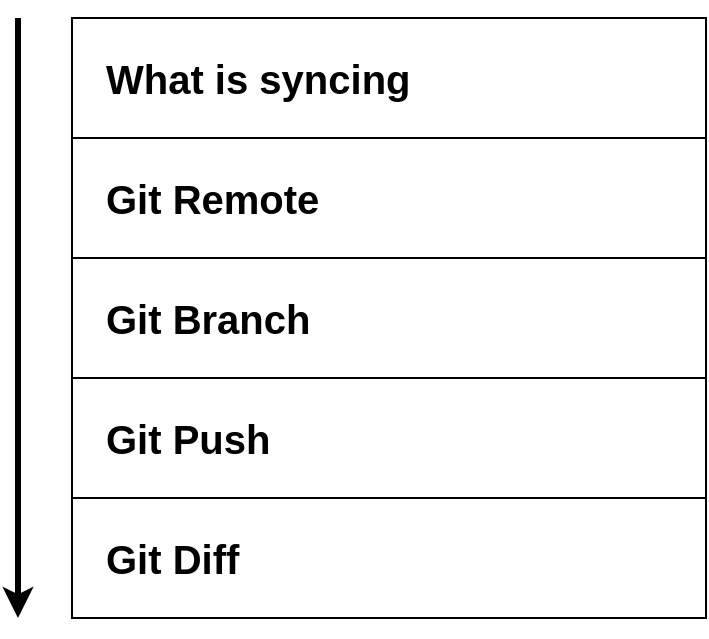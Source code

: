 <mxfile version="13.3.9" type="device" pages="6"><diagram id="Yhhhu6XagsirF8sXEHT4" name="Intro"><mxGraphModel dx="1869" dy="815" grid="1" gridSize="10" guides="1" tooltips="1" connect="1" arrows="1" fold="1" page="1" pageScale="1" pageWidth="850" pageHeight="1100" math="0" shadow="0"><root><mxCell id="0"/><mxCell id="1" parent="0"/><mxCell id="L21amSRh3m2aoN_J3RTn-1" value="" style="group;align=left;spacingLeft=15;fontStyle=1" parent="1" vertex="1" connectable="0"><mxGeometry x="267" y="220" width="317" height="300" as="geometry"/></mxCell><mxCell id="L21amSRh3m2aoN_J3RTn-2" value="What is syncing" style="rounded=0;whiteSpace=wrap;html=1;fontSize=20;align=left;spacingLeft=15;fontStyle=1" parent="L21amSRh3m2aoN_J3RTn-1" vertex="1"><mxGeometry width="317" height="60" as="geometry"/></mxCell><mxCell id="L21amSRh3m2aoN_J3RTn-3" value="Git Remote" style="rounded=0;whiteSpace=wrap;html=1;fontSize=20;align=left;spacingLeft=15;fontStyle=1" parent="L21amSRh3m2aoN_J3RTn-1" vertex="1"><mxGeometry y="60" width="317" height="60" as="geometry"/></mxCell><mxCell id="L21amSRh3m2aoN_J3RTn-4" value="Git Branch" style="rounded=0;whiteSpace=wrap;html=1;fontSize=20;align=left;spacingLeft=15;fontStyle=1" parent="L21amSRh3m2aoN_J3RTn-1" vertex="1"><mxGeometry y="120" width="317" height="60" as="geometry"/></mxCell><mxCell id="L21amSRh3m2aoN_J3RTn-5" value="Git Push" style="rounded=0;whiteSpace=wrap;html=1;fontSize=20;align=left;spacingLeft=15;fontStyle=1" parent="L21amSRh3m2aoN_J3RTn-1" vertex="1"><mxGeometry y="180" width="317" height="60" as="geometry"/></mxCell><mxCell id="L21amSRh3m2aoN_J3RTn-6" value="Git Diff" style="rounded=0;whiteSpace=wrap;html=1;fontSize=20;align=left;spacingLeft=15;fontStyle=1" parent="L21amSRh3m2aoN_J3RTn-1" vertex="1"><mxGeometry y="240" width="317" height="60" as="geometry"/></mxCell><mxCell id="L21amSRh3m2aoN_J3RTn-7" value="" style="endArrow=classic;html=1;fontSize=20;strokeWidth=3;align=left;spacingLeft=15;fontStyle=1" parent="1" edge="1"><mxGeometry width="50" height="50" relative="1" as="geometry"><mxPoint x="240" y="220" as="sourcePoint"/><mxPoint x="240" y="520" as="targetPoint"/></mxGeometry></mxCell></root></mxGraphModel></diagram><diagram id="uZmPf8IJK2kDdNMjbTKt" name="03.01-Syncing"><mxGraphModel dx="1869" dy="815" grid="1" gridSize="10" guides="1" tooltips="1" connect="1" arrows="1" fold="1" page="1" pageScale="1" pageWidth="850" pageHeight="1100" math="0" shadow="0"><root><mxCell id="UgUYuYN8qldZmb8aShur-0"/><mxCell id="UgUYuYN8qldZmb8aShur-1" parent="UgUYuYN8qldZmb8aShur-0"/><mxCell id="UgUYuYN8qldZmb8aShur-2" value="Architecture" style="text;html=1;strokeColor=none;fillColor=none;align=center;verticalAlign=middle;whiteSpace=wrap;rounded=0;fontFamily=Helvetica;fontSize=24;fontColor=#000000;" parent="UgUYuYN8qldZmb8aShur-1" vertex="1"><mxGeometry x="360" y="110" width="170" height="30" as="geometry"/></mxCell><mxCell id="UgUYuYN8qldZmb8aShur-3" value="" style="verticalLabelPosition=bottom;html=1;verticalAlign=top;align=center;strokeColor=none;fillColor=#FF3333;shape=mxgraph.azure.git_repository;fontFamily=Helvetica;fontSize=24;fontColor=#000000;" parent="UgUYuYN8qldZmb8aShur-1" vertex="1"><mxGeometry x="320" y="100" width="50" height="50" as="geometry"/></mxCell><mxCell id="UgUYuYN8qldZmb8aShur-4" value="" style="shape=umlActor;verticalLabelPosition=bottom;labelBackgroundColor=#ffffff;verticalAlign=top;html=1;outlineConnect=0;strokeColor=#000000;fillColor=none;fontFamily=Helvetica;fontSize=24;fontColor=#000000;align=center;" parent="UgUYuYN8qldZmb8aShur-1" vertex="1"><mxGeometry x="240" y="390" width="30" height="60" as="geometry"/></mxCell><mxCell id="UgUYuYN8qldZmb8aShur-5" value="" style="shape=umlActor;verticalLabelPosition=bottom;labelBackgroundColor=#ffffff;verticalAlign=top;html=1;outlineConnect=0;strokeColor=#000000;fillColor=none;fontFamily=Helvetica;fontSize=24;fontColor=#000000;align=center;" parent="UgUYuYN8qldZmb8aShur-1" vertex="1"><mxGeometry x="240" y="540" width="30" height="60" as="geometry"/></mxCell><mxCell id="UgUYuYN8qldZmb8aShur-6" value="" style="shape=umlActor;verticalLabelPosition=bottom;labelBackgroundColor=#ffffff;verticalAlign=top;html=1;outlineConnect=0;strokeColor=#000000;fillColor=none;fontFamily=Helvetica;fontSize=24;fontColor=#000000;align=center;" parent="UgUYuYN8qldZmb8aShur-1" vertex="1"><mxGeometry x="438" y="610" width="30" height="60" as="geometry"/></mxCell><mxCell id="UgUYuYN8qldZmb8aShur-7" style="edgeStyle=orthogonalEdgeStyle;rounded=0;orthogonalLoop=1;jettySize=auto;html=1;exitX=0;exitY=0.333;exitDx=0;exitDy=0;exitPerimeter=0;entryX=0.267;entryY=-0.075;entryDx=0;entryDy=0;entryPerimeter=0;fontSize=28;" parent="UgUYuYN8qldZmb8aShur-1" source="UgUYuYN8qldZmb8aShur-8" target="UgUYuYN8qldZmb8aShur-17" edge="1"><mxGeometry relative="1" as="geometry"/></mxCell><mxCell id="UgUYuYN8qldZmb8aShur-8" value="" style="shape=umlActor;verticalLabelPosition=bottom;labelBackgroundColor=#ffffff;verticalAlign=top;html=1;outlineConnect=0;strokeColor=#000000;fillColor=none;fontFamily=Helvetica;fontSize=24;fontColor=#000000;align=center;" parent="UgUYuYN8qldZmb8aShur-1" vertex="1"><mxGeometry x="432" y="300" width="30" height="60" as="geometry"/></mxCell><mxCell id="UgUYuYN8qldZmb8aShur-9" value="" style="shape=umlActor;verticalLabelPosition=bottom;labelBackgroundColor=#ffffff;verticalAlign=top;html=1;outlineConnect=0;strokeColor=#000000;fillColor=none;fontFamily=Helvetica;fontSize=24;fontColor=#000000;align=center;" parent="UgUYuYN8qldZmb8aShur-1" vertex="1"><mxGeometry x="566" y="390" width="30" height="60" as="geometry"/></mxCell><mxCell id="UgUYuYN8qldZmb8aShur-10" value="" style="shape=umlActor;verticalLabelPosition=bottom;labelBackgroundColor=#ffffff;verticalAlign=top;html=1;outlineConnect=0;strokeColor=#000000;fillColor=none;fontFamily=Helvetica;fontSize=24;fontColor=#000000;align=center;" parent="UgUYuYN8qldZmb8aShur-1" vertex="1"><mxGeometry x="566" y="540" width="30" height="60" as="geometry"/></mxCell><mxCell id="UgUYuYN8qldZmb8aShur-11" value="" style="html=1;verticalLabelPosition=bottom;align=center;labelBackgroundColor=#ffffff;verticalAlign=top;strokeWidth=2;strokeColor=#999999;shadow=0;dashed=0;shape=mxgraph.ios7.icons.data;fillColor=none;fontFamily=Helvetica;fontSize=24;fontColor=#000000;" parent="UgUYuYN8qldZmb8aShur-1" vertex="1"><mxGeometry x="388" y="460" width="54" height="69.1" as="geometry"/></mxCell><mxCell id="UgUYuYN8qldZmb8aShur-12" value="" style="group" parent="UgUYuYN8qldZmb8aShur-1" vertex="1" connectable="0"><mxGeometry x="280" y="430" width="30" height="40" as="geometry"/></mxCell><mxCell id="UgUYuYN8qldZmb8aShur-13" value="" style="html=1;verticalLabelPosition=bottom;align=center;labelBackgroundColor=#ffffff;verticalAlign=top;strokeWidth=2;strokeColor=#999999;shadow=0;dashed=0;shape=mxgraph.ios7.icons.data;fillColor=none;fontFamily=Helvetica;fontSize=24;fontColor=#000000;" parent="UgUYuYN8qldZmb8aShur-12" vertex="1"><mxGeometry width="30" height="40.0" as="geometry"/></mxCell><mxCell id="UgUYuYN8qldZmb8aShur-14" value="" style="group" parent="UgUYuYN8qldZmb8aShur-1" vertex="1" connectable="0"><mxGeometry x="280" y="580" width="30" height="40" as="geometry"/></mxCell><mxCell id="UgUYuYN8qldZmb8aShur-15" value="" style="html=1;verticalLabelPosition=bottom;align=center;labelBackgroundColor=#ffffff;verticalAlign=top;strokeWidth=2;strokeColor=#999999;shadow=0;dashed=0;shape=mxgraph.ios7.icons.data;fillColor=none;fontFamily=Helvetica;fontSize=24;fontColor=#000000;" parent="UgUYuYN8qldZmb8aShur-14" vertex="1"><mxGeometry width="30" height="40.0" as="geometry"/></mxCell><mxCell id="UgUYuYN8qldZmb8aShur-16" value="" style="group" parent="UgUYuYN8qldZmb8aShur-1" vertex="1" connectable="0"><mxGeometry x="392" y="340" width="30" height="40" as="geometry"/></mxCell><mxCell id="UgUYuYN8qldZmb8aShur-17" value="" style="html=1;verticalLabelPosition=bottom;align=center;labelBackgroundColor=#ffffff;verticalAlign=top;strokeWidth=2;strokeColor=#999999;shadow=0;dashed=0;shape=mxgraph.ios7.icons.data;fillColor=none;fontFamily=Helvetica;fontSize=24;fontColor=#000000;" parent="UgUYuYN8qldZmb8aShur-16" vertex="1"><mxGeometry width="30" height="40.0" as="geometry"/></mxCell><mxCell id="UgUYuYN8qldZmb8aShur-18" value="" style="group" parent="UgUYuYN8qldZmb8aShur-1" vertex="1" connectable="0"><mxGeometry x="526" y="430" width="30" height="40" as="geometry"/></mxCell><mxCell id="UgUYuYN8qldZmb8aShur-19" value="" style="html=1;verticalLabelPosition=bottom;align=center;labelBackgroundColor=#ffffff;verticalAlign=top;strokeWidth=2;strokeColor=#999999;shadow=0;dashed=0;shape=mxgraph.ios7.icons.data;fillColor=none;fontFamily=Helvetica;fontSize=24;fontColor=#000000;" parent="UgUYuYN8qldZmb8aShur-18" vertex="1"><mxGeometry width="30" height="40.0" as="geometry"/></mxCell><mxCell id="UgUYuYN8qldZmb8aShur-20" value="" style="group" parent="UgUYuYN8qldZmb8aShur-1" vertex="1" connectable="0"><mxGeometry x="398" y="650" width="30" height="40" as="geometry"/></mxCell><mxCell id="UgUYuYN8qldZmb8aShur-21" value="" style="html=1;verticalLabelPosition=bottom;align=center;labelBackgroundColor=#ffffff;verticalAlign=top;strokeWidth=2;strokeColor=#999999;shadow=0;dashed=0;shape=mxgraph.ios7.icons.data;fillColor=none;fontFamily=Helvetica;fontSize=24;fontColor=#000000;" parent="UgUYuYN8qldZmb8aShur-20" vertex="1"><mxGeometry width="30" height="40.0" as="geometry"/></mxCell><mxCell id="UgUYuYN8qldZmb8aShur-22" value="" style="endArrow=classic;html=1;strokeWidth=1;fontFamily=Helvetica;fontSize=24;fontColor=#000000;exitX=0.9;exitY=1;exitDx=0;exitDy=0;exitPerimeter=0;entryX=0.574;entryY=0.014;entryDx=0;entryDy=0;entryPerimeter=0;startArrow=classic;startFill=1;" parent="UgUYuYN8qldZmb8aShur-1" source="UgUYuYN8qldZmb8aShur-17" target="UgUYuYN8qldZmb8aShur-11" edge="1"><mxGeometry width="50" height="50" relative="1" as="geometry"><mxPoint x="200" y="770" as="sourcePoint"/><mxPoint x="250" y="720" as="targetPoint"/></mxGeometry></mxCell><mxCell id="UgUYuYN8qldZmb8aShur-23" value="" style="endArrow=classic;html=1;strokeWidth=1;fontFamily=Helvetica;fontSize=24;fontColor=#000000;exitX=1.1;exitY=0.575;exitDx=0;exitDy=0;exitPerimeter=0;entryX=-0.056;entryY=0.217;entryDx=0;entryDy=0;entryPerimeter=0;startArrow=classic;startFill=1;" parent="UgUYuYN8qldZmb8aShur-1" source="UgUYuYN8qldZmb8aShur-13" target="UgUYuYN8qldZmb8aShur-11" edge="1"><mxGeometry width="50" height="50" relative="1" as="geometry"><mxPoint x="397" y="390" as="sourcePoint"/><mxPoint x="428.996" y="470.967" as="targetPoint"/></mxGeometry></mxCell><mxCell id="UgUYuYN8qldZmb8aShur-24" value="" style="endArrow=classic;html=1;strokeWidth=1;fontFamily=Helvetica;fontSize=24;fontColor=#000000;exitX=-0.033;exitY=0.55;exitDx=0;exitDy=0;exitPerimeter=0;startArrow=classic;startFill=1;" parent="UgUYuYN8qldZmb8aShur-1" source="UgUYuYN8qldZmb8aShur-19" edge="1"><mxGeometry width="50" height="50" relative="1" as="geometry"><mxPoint x="407" y="400" as="sourcePoint"/><mxPoint x="440" y="481" as="targetPoint"/></mxGeometry></mxCell><mxCell id="UgUYuYN8qldZmb8aShur-25" value="" style="endArrow=classic;html=1;strokeWidth=1;fontFamily=Helvetica;fontSize=24;fontColor=#000000;exitX=-0.067;exitY=0.45;exitDx=0;exitDy=0;exitPerimeter=0;entryX=1.056;entryY=0.666;entryDx=0;entryDy=0;entryPerimeter=0;startArrow=classic;startFill=1;" parent="UgUYuYN8qldZmb8aShur-1" target="UgUYuYN8qldZmb8aShur-11" edge="1"><mxGeometry width="50" height="50" relative="1" as="geometry"><mxPoint x="523.99" y="598" as="sourcePoint"/><mxPoint x="448.996" y="490.967" as="targetPoint"/></mxGeometry></mxCell><mxCell id="UgUYuYN8qldZmb8aShur-26" value="" style="endArrow=classic;html=1;strokeWidth=1;fontFamily=Helvetica;fontSize=24;fontColor=#000000;exitX=0.567;exitY=-0.025;exitDx=0;exitDy=0;exitPerimeter=0;entryX=0.5;entryY=1;entryDx=0;entryDy=0;entryPerimeter=0;startArrow=classic;startFill=1;" parent="UgUYuYN8qldZmb8aShur-1" source="UgUYuYN8qldZmb8aShur-21" edge="1"><mxGeometry width="50" height="50" relative="1" as="geometry"><mxPoint x="427" y="420" as="sourcePoint"/><mxPoint x="415" y="529.1" as="targetPoint"/></mxGeometry></mxCell><mxCell id="UgUYuYN8qldZmb8aShur-27" value="" style="endArrow=classic;html=1;strokeWidth=1;fontFamily=Helvetica;fontSize=24;fontColor=#000000;exitX=1.033;exitY=0.375;exitDx=0;exitDy=0;exitPerimeter=0;entryX=0;entryY=0.695;entryDx=0;entryDy=0;entryPerimeter=0;startArrow=classic;startFill=1;" parent="UgUYuYN8qldZmb8aShur-1" source="UgUYuYN8qldZmb8aShur-15" target="UgUYuYN8qldZmb8aShur-11" edge="1"><mxGeometry width="50" height="50" relative="1" as="geometry"><mxPoint x="437" y="430" as="sourcePoint"/><mxPoint x="468.996" y="510.967" as="targetPoint"/></mxGeometry></mxCell><mxCell id="UgUYuYN8qldZmb8aShur-28" value="" style="group" parent="UgUYuYN8qldZmb8aShur-1" vertex="1" connectable="0"><mxGeometry x="526" y="570" width="30" height="40" as="geometry"/></mxCell><mxCell id="UgUYuYN8qldZmb8aShur-29" value="" style="html=1;verticalLabelPosition=bottom;align=center;labelBackgroundColor=#ffffff;verticalAlign=top;strokeWidth=2;strokeColor=#999999;shadow=0;dashed=0;shape=mxgraph.ios7.icons.data;fillColor=none;fontFamily=Helvetica;fontSize=24;fontColor=#000000;" parent="UgUYuYN8qldZmb8aShur-28" vertex="1"><mxGeometry width="30" height="40.0" as="geometry"/></mxCell><mxCell id="UgUYuYN8qldZmb8aShur-30" value="Pull" style="text;html=1;strokeColor=none;fillColor=none;align=center;verticalAlign=middle;whiteSpace=wrap;rounded=0;fontSize=14;rotation=-15;" parent="UgUYuYN8qldZmb8aShur-1" vertex="1"><mxGeometry x="462" y="440" width="40" height="20" as="geometry"/></mxCell><mxCell id="UgUYuYN8qldZmb8aShur-31" value="Push" style="text;html=1;strokeColor=none;fillColor=none;align=center;verticalAlign=middle;whiteSpace=wrap;rounded=0;fontSize=14;rotation=-90;" parent="UgUYuYN8qldZmb8aShur-1" vertex="1"><mxGeometry x="380" y="570" width="40" height="20" as="geometry"/></mxCell><mxCell id="UgUYuYN8qldZmb8aShur-32" value="Commit" style="text;html=1;strokeColor=none;fillColor=none;align=center;verticalAlign=middle;whiteSpace=wrap;rounded=0;fontSize=14;rotation=0;" parent="UgUYuYN8qldZmb8aShur-1" vertex="1"><mxGeometry x="392" y="300" width="40" height="20" as="geometry"/></mxCell><mxCell id="UgUYuYN8qldZmb8aShur-33" value="Clone" style="text;html=1;strokeColor=none;fillColor=none;align=center;verticalAlign=middle;whiteSpace=wrap;rounded=0;fontSize=14;rotation=-45;" parent="UgUYuYN8qldZmb8aShur-1" vertex="1"><mxGeometry x="312" y="533.1" width="40" height="20" as="geometry"/></mxCell><mxCell id="UgUYuYN8qldZmb8aShur-34" value="&lt;b&gt;&lt;u&gt;&lt;font style=&quot;font-size: 20px&quot; color=&quot;#cc0000&quot;&gt;Remote&lt;/font&gt;&lt;/u&gt;&lt;/b&gt;" style="text;html=1;strokeColor=none;fillColor=none;align=center;verticalAlign=middle;whiteSpace=wrap;rounded=0;fontSize=14;" parent="UgUYuYN8qldZmb8aShur-1" vertex="1"><mxGeometry x="395" y="490" width="40" height="20" as="geometry"/></mxCell><mxCell id="UgUYuYN8qldZmb8aShur-35" style="edgeStyle=orthogonalEdgeStyle;rounded=0;orthogonalLoop=1;jettySize=auto;html=1;exitX=0.75;exitY=0;exitDx=0;exitDy=0;entryX=1;entryY=0;entryDx=0;entryDy=0;fontSize=14;" parent="UgUYuYN8qldZmb8aShur-1" source="UgUYuYN8qldZmb8aShur-34" target="UgUYuYN8qldZmb8aShur-34" edge="1"><mxGeometry relative="1" as="geometry"/></mxCell></root></mxGraphModel></diagram><diagram id="QBv011F_vig8CUEQ_-Jb" name="03.02-remote"><mxGraphModel dx="1869" dy="815" grid="1" gridSize="10" guides="1" tooltips="1" connect="1" arrows="1" fold="1" page="1" pageScale="1" pageWidth="850" pageHeight="1100" math="0" shadow="0"><root><mxCell id="BKgc4ybayaGKqbnUCsLH-0"/><mxCell id="BKgc4ybayaGKqbnUCsLH-1" parent="BKgc4ybayaGKqbnUCsLH-0"/><mxCell id="BKgc4ybayaGKqbnUCsLH-3" value="What is the remote" style="text;html=1;strokeColor=none;fillColor=none;align=center;verticalAlign=middle;whiteSpace=wrap;rounded=0;dashed=1;dashPattern=1 1;fontFamily=Helvetica;fontSize=20;fontStyle=1" parent="BKgc4ybayaGKqbnUCsLH-1" vertex="1"><mxGeometry x="310" y="190" width="230" height="20" as="geometry"/></mxCell><mxCell id="BKgc4ybayaGKqbnUCsLH-12" value="" style="shape=curlyBracket;whiteSpace=wrap;html=1;rounded=1;strokeColor=#000000;strokeWidth=2;fillColor=#ffffff;fontFamily=Helvetica;fontSize=20;align=center;rotation=90;" parent="BKgc4ybayaGKqbnUCsLH-1" vertex="1"><mxGeometry x="448" y="524" width="20" height="190" as="geometry"/></mxCell><mxCell id="BKgc4ybayaGKqbnUCsLH-13" value="git sub command" style="text;html=1;strokeColor=none;fillColor=none;align=center;verticalAlign=middle;whiteSpace=wrap;rounded=0;fontFamily=Helvetica;fontSize=20;" parent="BKgc4ybayaGKqbnUCsLH-1" vertex="1"><mxGeometry x="378" y="569" width="160" height="20" as="geometry"/></mxCell><mxCell id="BKgc4ybayaGKqbnUCsLH-17" value="" style="group" parent="BKgc4ybayaGKqbnUCsLH-1" vertex="1" connectable="0"><mxGeometry x="160" y="220" width="530.0" height="240" as="geometry"/></mxCell><mxCell id="BKgc4ybayaGKqbnUCsLH-4" value="Defines a connection to which team will share their work" style="rounded=0;whiteSpace=wrap;html=1;strokeColor=#000000;strokeWidth=2;fillColor=#ffffff;fontFamily=Helvetica;fontSize=20;align=center;" parent="BKgc4ybayaGKqbnUCsLH-17" vertex="1"><mxGeometry width="530.0" height="60" as="geometry"/></mxCell><mxCell id="BKgc4ybayaGKqbnUCsLH-5" value="We can define multiple remotes" style="rounded=0;whiteSpace=wrap;html=1;strokeColor=#000000;strokeWidth=2;fillColor=#ffffff;fontFamily=Helvetica;fontSize=20;align=center;" parent="BKgc4ybayaGKqbnUCsLH-17" vertex="1"><mxGeometry y="60" width="530.0" height="60" as="geometry"/></mxCell><mxCell id="BKgc4ybayaGKqbnUCsLH-6" value="We can pull/push/clone from a specific remote" style="rounded=0;whiteSpace=wrap;html=1;strokeColor=#000000;strokeWidth=2;fillColor=#ffffff;fontFamily=Helvetica;fontSize=20;align=center;" parent="BKgc4ybayaGKqbnUCsLH-17" vertex="1"><mxGeometry y="120" width="530.0" height="60" as="geometry"/></mxCell><mxCell id="BKgc4ybayaGKqbnUCsLH-16" value="Has a name and url" style="rounded=0;whiteSpace=wrap;html=1;strokeColor=#000000;strokeWidth=2;fillColor=#ffffff;fontFamily=Helvetica;fontSize=20;align=center;" parent="BKgc4ybayaGKqbnUCsLH-17" vertex="1"><mxGeometry y="180" width="530.0" height="60" as="geometry"/></mxCell><mxCell id="BKgc4ybayaGKqbnUCsLH-18" value="" style="shape=curlyBracket;whiteSpace=wrap;html=1;rounded=1;strokeColor=#000000;strokeWidth=2;fillColor=#ffffff;fontFamily=Helvetica;fontSize=20;align=center;" parent="BKgc4ybayaGKqbnUCsLH-1" vertex="1"><mxGeometry x="242" y="638" width="20" height="60" as="geometry"/></mxCell><mxCell id="BKgc4ybayaGKqbnUCsLH-19" value="show your connection" style="text;html=1;strokeColor=none;fillColor=none;align=center;verticalAlign=middle;whiteSpace=wrap;rounded=0;fontFamily=Helvetica;fontSize=20;" parent="BKgc4ybayaGKqbnUCsLH-1" vertex="1"><mxGeometry x="112" y="646" width="100" height="46" as="geometry"/></mxCell><mxCell id="BKgc4ybayaGKqbnUCsLH-20" value="--verbose" style="rounded=0;whiteSpace=wrap;html=1;fontSize=20;align=center;spacingLeft=0;strokeWidth=2;fontFamily=Courier New;" parent="BKgc4ybayaGKqbnUCsLH-1" vertex="1"><mxGeometry x="552" y="639" width="190" height="60" as="geometry"/></mxCell><mxCell id="BKgc4ybayaGKqbnUCsLH-10" value="git" style="rounded=0;whiteSpace=wrap;html=1;fontSize=20;align=center;spacingLeft=0;strokeWidth=2;fontFamily=Courier New;fillColor=#f8cecc;strokeColor=#b85450;" parent="BKgc4ybayaGKqbnUCsLH-1" vertex="1"><mxGeometry x="282" y="639" width="80" height="60" as="geometry"/></mxCell><mxCell id="BKgc4ybayaGKqbnUCsLH-11" value="remote" style="rounded=0;whiteSpace=wrap;html=1;fontSize=20;align=center;spacingLeft=0;strokeWidth=2;fontFamily=Courier New;" parent="BKgc4ybayaGKqbnUCsLH-1" vertex="1"><mxGeometry x="362" y="639" width="190" height="60" as="geometry"/></mxCell><mxCell id="BKgc4ybayaGKqbnUCsLH-21" value="" style="shape=curlyBracket;whiteSpace=wrap;html=1;rounded=1;strokeColor=#000000;strokeWidth=2;fillColor=#ffffff;fontFamily=Helvetica;fontSize=20;align=center;rotation=90;flipV=0;flipH=1;" parent="BKgc4ybayaGKqbnUCsLH-1" vertex="1"><mxGeometry x="637" y="634" width="20" height="190" as="geometry"/></mxCell><mxCell id="BKgc4ybayaGKqbnUCsLH-22" value="sub command option" style="text;html=1;strokeColor=none;fillColor=none;align=center;verticalAlign=middle;whiteSpace=wrap;rounded=0;fontFamily=Helvetica;fontSize=20;" parent="BKgc4ybayaGKqbnUCsLH-1" vertex="1"><mxGeometry x="552" y="754" width="195" height="20" as="geometry"/></mxCell><mxCell id="BKgc4ybayaGKqbnUCsLH-23" value="" style="shape=curlyBracket;whiteSpace=wrap;html=1;rounded=1;strokeColor=#000000;strokeWidth=2;fillColor=#ffffff;fontFamily=Helvetica;fontSize=20;align=center;rotation=90;" parent="BKgc4ybayaGKqbnUCsLH-1" vertex="1"><mxGeometry x="276" y="754" width="20" height="190" as="geometry"/></mxCell><mxCell id="BKgc4ybayaGKqbnUCsLH-24" value="git sub command" style="text;html=1;strokeColor=none;fillColor=none;align=center;verticalAlign=middle;whiteSpace=wrap;rounded=0;fontFamily=Helvetica;fontSize=20;" parent="BKgc4ybayaGKqbnUCsLH-1" vertex="1"><mxGeometry x="206" y="813" width="160" height="20" as="geometry"/></mxCell><mxCell id="BKgc4ybayaGKqbnUCsLH-27" value="add" style="rounded=0;whiteSpace=wrap;html=1;fontSize=20;align=center;spacingLeft=0;strokeWidth=2;fontFamily=Courier New;" parent="BKgc4ybayaGKqbnUCsLH-1" vertex="1"><mxGeometry x="380" y="869" width="117" height="60" as="geometry"/></mxCell><mxCell id="BKgc4ybayaGKqbnUCsLH-30" value="" style="shape=curlyBracket;whiteSpace=wrap;html=1;rounded=1;strokeColor=#000000;strokeWidth=2;fillColor=#ffffff;fontFamily=Helvetica;fontSize=20;align=center;rotation=90;flipV=0;flipH=0;" parent="BKgc4ybayaGKqbnUCsLH-1" vertex="1"><mxGeometry x="428.5" y="791.5" width="20" height="115" as="geometry"/></mxCell><mxCell id="BKgc4ybayaGKqbnUCsLH-32" value="name" style="rounded=0;whiteSpace=wrap;html=1;fontSize=20;align=center;spacingLeft=0;strokeWidth=2;fontFamily=Courier New;" parent="BKgc4ybayaGKqbnUCsLH-1" vertex="1"><mxGeometry x="497" y="869" width="110" height="60" as="geometry"/></mxCell><mxCell id="BKgc4ybayaGKqbnUCsLH-33" value="url" style="rounded=0;whiteSpace=wrap;html=1;fontSize=20;align=center;spacingLeft=0;strokeWidth=2;fontFamily=Courier New;" parent="BKgc4ybayaGKqbnUCsLH-1" vertex="1"><mxGeometry x="607" y="869" width="110" height="60" as="geometry"/></mxCell><mxCell id="BKgc4ybayaGKqbnUCsLH-35" value="" style="shape=curlyBracket;whiteSpace=wrap;html=1;rounded=1;strokeColor=#000000;strokeWidth=2;fillColor=#ffffff;fontFamily=Helvetica;fontSize=20;align=center;rotation=90;" parent="BKgc4ybayaGKqbnUCsLH-1" vertex="1"><mxGeometry x="543.75" y="794" width="20" height="110" as="geometry"/></mxCell><mxCell id="BKgc4ybayaGKqbnUCsLH-36" value="local name" style="text;html=1;strokeColor=none;fillColor=none;align=center;verticalAlign=middle;whiteSpace=wrap;rounded=0;fontFamily=Helvetica;fontSize=20;" parent="BKgc4ybayaGKqbnUCsLH-1" vertex="1"><mxGeometry x="497" y="814" width="123.25" height="20" as="geometry"/></mxCell><mxCell id="BKgc4ybayaGKqbnUCsLH-37" value="" style="shape=curlyBracket;whiteSpace=wrap;html=1;rounded=1;strokeColor=#000000;strokeWidth=2;fillColor=#ffffff;fontFamily=Helvetica;fontSize=20;align=center;rotation=90;flipV=0;flipH=0;" parent="BKgc4ybayaGKqbnUCsLH-1" vertex="1"><mxGeometry x="650.63" y="795.88" width="20" height="106.25" as="geometry"/></mxCell><mxCell id="BKgc4ybayaGKqbnUCsLH-38" value="repo url" style="text;html=1;strokeColor=none;fillColor=none;align=center;verticalAlign=middle;whiteSpace=wrap;rounded=0;fontFamily=Helvetica;fontSize=20;" parent="BKgc4ybayaGKqbnUCsLH-1" vertex="1"><mxGeometry x="584.75" y="814" width="154.5" height="20" as="geometry"/></mxCell><mxCell id="BKgc4ybayaGKqbnUCsLH-43" value="rm" style="rounded=0;whiteSpace=wrap;html=1;fontSize=20;align=center;spacingLeft=0;strokeWidth=2;fontFamily=Courier New;" parent="BKgc4ybayaGKqbnUCsLH-1" vertex="1"><mxGeometry x="380" y="929" width="117" height="60" as="geometry"/></mxCell><mxCell id="BKgc4ybayaGKqbnUCsLH-48" value="name" style="rounded=0;whiteSpace=wrap;html=1;fontSize=20;align=center;spacingLeft=0;strokeWidth=2;fontFamily=Courier New;" parent="BKgc4ybayaGKqbnUCsLH-1" vertex="1"><mxGeometry x="497" y="929" width="110" height="60" as="geometry"/></mxCell><mxCell id="BKgc4ybayaGKqbnUCsLH-58" value="operation" style="text;html=1;strokeColor=none;fillColor=none;align=center;verticalAlign=middle;whiteSpace=wrap;rounded=0;fontFamily=Helvetica;fontSize=20;" parent="BKgc4ybayaGKqbnUCsLH-1" vertex="1"><mxGeometry x="376.88" y="814" width="123.25" height="20" as="geometry"/></mxCell><mxCell id="BKgc4ybayaGKqbnUCsLH-59" value="" style="group" parent="BKgc4ybayaGKqbnUCsLH-1" vertex="1" connectable="0"><mxGeometry x="110" y="899" width="270" height="60" as="geometry"/></mxCell><mxCell id="BKgc4ybayaGKqbnUCsLH-28" value="git" style="rounded=0;whiteSpace=wrap;html=1;fontSize=20;align=center;spacingLeft=0;strokeWidth=2;fontFamily=Courier New;fillColor=#f8cecc;strokeColor=#b85450;" parent="BKgc4ybayaGKqbnUCsLH-59" vertex="1"><mxGeometry width="80" height="60" as="geometry"/></mxCell><mxCell id="BKgc4ybayaGKqbnUCsLH-29" value="remote" style="rounded=0;whiteSpace=wrap;html=1;fontSize=20;align=center;spacingLeft=0;strokeWidth=2;fontFamily=Courier New;" parent="BKgc4ybayaGKqbnUCsLH-59" vertex="1"><mxGeometry x="80" width="190" height="60" as="geometry"/></mxCell></root></mxGraphModel></diagram><diagram id="aEE2tuJzcn_mlPiNTMs7" name="03.03-branch"><mxGraphModel dx="1869" dy="815" grid="1" gridSize="10" guides="1" tooltips="1" connect="1" arrows="1" fold="1" page="1" pageScale="1" pageWidth="850" pageHeight="1100" math="0" shadow="0"><root><mxCell id="MvDYYIshCgFjLPOE2yWp-0"/><mxCell id="MvDYYIshCgFjLPOE2yWp-1" parent="MvDYYIshCgFjLPOE2yWp-0"/><mxCell id="MvDYYIshCgFjLPOE2yWp-27" style="edgeStyle=orthogonalEdgeStyle;orthogonalLoop=1;jettySize=auto;html=1;exitX=0;exitY=0.5;exitDx=0;exitDy=0;strokeWidth=2;fontSize=20;entryX=0.5;entryY=1;entryDx=0;entryDy=0;curved=1;" parent="MvDYYIshCgFjLPOE2yWp-1" source="MvDYYIshCgFjLPOE2yWp-22" target="MvDYYIshCgFjLPOE2yWp-9" edge="1"><mxGeometry relative="1" as="geometry"><mxPoint x="313.56" y="724" as="targetPoint"/><Array as="points"><mxPoint x="410.56" y="663"/></Array></mxGeometry></mxCell><mxCell id="MvDYYIshCgFjLPOE2yWp-22" value="" style="ellipse;whiteSpace=wrap;html=1;aspect=fixed;fillColor=#f8cecc;strokeColor=#b85450;" parent="MvDYYIshCgFjLPOE2yWp-1" vertex="1"><mxGeometry x="463.558" y="644" width="37.5" height="37.5" as="geometry"/></mxCell><mxCell id="MvDYYIshCgFjLPOE2yWp-23" style="edgeStyle=orthogonalEdgeStyle;rounded=0;orthogonalLoop=1;jettySize=auto;html=1;exitX=0;exitY=0.5;exitDx=0;exitDy=0;entryX=1;entryY=0.5;entryDx=0;entryDy=0;" parent="MvDYYIshCgFjLPOE2yWp-1" source="MvDYYIshCgFjLPOE2yWp-24" target="MvDYYIshCgFjLPOE2yWp-22" edge="1"><mxGeometry relative="1" as="geometry"/></mxCell><mxCell id="MvDYYIshCgFjLPOE2yWp-24" value="" style="ellipse;whiteSpace=wrap;html=1;aspect=fixed;fillColor=#f8cecc;strokeColor=#b85450;" parent="MvDYYIshCgFjLPOE2yWp-1" vertex="1"><mxGeometry x="538.559" y="644" width="37.5" height="37.5" as="geometry"/></mxCell><mxCell id="MvDYYIshCgFjLPOE2yWp-25" value="abc14" style="text;html=1;fontStyle=1" parent="MvDYYIshCgFjLPOE2yWp-1" vertex="1"><mxGeometry x="464.34" y="681.5" width="35.94" height="26.25" as="geometry"/></mxCell><mxCell id="MvDYYIshCgFjLPOE2yWp-29" value="master" style="text;html=1;align=center;verticalAlign=middle;resizable=0;points=[];autosize=1;fontSize=20;" parent="MvDYYIshCgFjLPOE2yWp-1" vertex="1"><mxGeometry x="593.56" y="553" width="80" height="30" as="geometry"/></mxCell><mxCell id="MvDYYIshCgFjLPOE2yWp-30" value="feature-1" style="text;html=1;align=center;verticalAlign=middle;resizable=0;points=[];autosize=1;fontSize=20;" parent="MvDYYIshCgFjLPOE2yWp-1" vertex="1"><mxGeometry x="583.56" y="647.75" width="100" height="30" as="geometry"/></mxCell><mxCell id="Bc6Y7kq0SZTBVefN_UWp-0" value="What is a branch" style="text;html=1;strokeColor=none;fillColor=none;align=center;verticalAlign=middle;whiteSpace=wrap;rounded=0;dashed=1;dashPattern=1 1;fontFamily=Helvetica;fontSize=20;fontStyle=1" parent="MvDYYIshCgFjLPOE2yWp-1" vertex="1"><mxGeometry x="310" y="60" width="230" height="20" as="geometry"/></mxCell><mxCell id="MvDYYIshCgFjLPOE2yWp-3" value="" style="ellipse;whiteSpace=wrap;html=1;aspect=fixed;fillColor=#f8cecc;strokeColor=#b85450;" parent="MvDYYIshCgFjLPOE2yWp-1" vertex="1"><mxGeometry x="166.998" y="550.25" width="37.5" height="37.5" as="geometry"/></mxCell><mxCell id="MvDYYIshCgFjLPOE2yWp-4" style="edgeStyle=orthogonalEdgeStyle;rounded=0;orthogonalLoop=1;jettySize=auto;html=1;exitX=0;exitY=0.5;exitDx=0;exitDy=0;entryX=1;entryY=0.5;entryDx=0;entryDy=0;" parent="MvDYYIshCgFjLPOE2yWp-1" source="MvDYYIshCgFjLPOE2yWp-5" target="MvDYYIshCgFjLPOE2yWp-3" edge="1"><mxGeometry relative="1" as="geometry"/></mxCell><mxCell id="MvDYYIshCgFjLPOE2yWp-5" value="" style="ellipse;whiteSpace=wrap;html=1;aspect=fixed;fillColor=#f8cecc;strokeColor=#b85450;" parent="MvDYYIshCgFjLPOE2yWp-1" vertex="1"><mxGeometry x="241.998" y="550.25" width="37.5" height="37.5" as="geometry"/></mxCell><mxCell id="MvDYYIshCgFjLPOE2yWp-6" style="edgeStyle=orthogonalEdgeStyle;rounded=0;orthogonalLoop=1;jettySize=auto;html=1;exitX=0;exitY=0.5;exitDx=0;exitDy=0;entryX=1;entryY=0.5;entryDx=0;entryDy=0;" parent="MvDYYIshCgFjLPOE2yWp-1" source="MvDYYIshCgFjLPOE2yWp-7" target="MvDYYIshCgFjLPOE2yWp-5" edge="1"><mxGeometry relative="1" as="geometry"/></mxCell><mxCell id="MvDYYIshCgFjLPOE2yWp-7" value="" style="ellipse;whiteSpace=wrap;html=1;aspect=fixed;fillColor=#f8cecc;strokeColor=#b85450;" parent="MvDYYIshCgFjLPOE2yWp-1" vertex="1"><mxGeometry x="316.998" y="550.25" width="37.5" height="37.5" as="geometry"/></mxCell><mxCell id="MvDYYIshCgFjLPOE2yWp-8" style="edgeStyle=orthogonalEdgeStyle;rounded=0;orthogonalLoop=1;jettySize=auto;html=1;exitX=0;exitY=0.5;exitDx=0;exitDy=0;entryX=1;entryY=0.5;entryDx=0;entryDy=0;" parent="MvDYYIshCgFjLPOE2yWp-1" source="MvDYYIshCgFjLPOE2yWp-9" target="MvDYYIshCgFjLPOE2yWp-7" edge="1"><mxGeometry relative="1" as="geometry"/></mxCell><mxCell id="MvDYYIshCgFjLPOE2yWp-9" value="" style="ellipse;whiteSpace=wrap;html=1;aspect=fixed;fillColor=#f8cecc;strokeColor=#b85450;" parent="MvDYYIshCgFjLPOE2yWp-1" vertex="1"><mxGeometry x="391.999" y="550.25" width="37.5" height="37.5" as="geometry"/></mxCell><mxCell id="MvDYYIshCgFjLPOE2yWp-10" style="edgeStyle=orthogonalEdgeStyle;rounded=0;orthogonalLoop=1;jettySize=auto;html=1;exitX=0;exitY=0.5;exitDx=0;exitDy=0;entryX=1;entryY=0.5;entryDx=0;entryDy=0;" parent="MvDYYIshCgFjLPOE2yWp-1" source="MvDYYIshCgFjLPOE2yWp-11" target="MvDYYIshCgFjLPOE2yWp-9" edge="1"><mxGeometry relative="1" as="geometry"/></mxCell><mxCell id="MvDYYIshCgFjLPOE2yWp-11" value="" style="ellipse;whiteSpace=wrap;html=1;aspect=fixed;fillColor=#f8cecc;strokeColor=#b85450;" parent="MvDYYIshCgFjLPOE2yWp-1" vertex="1"><mxGeometry x="466.999" y="550.25" width="37.5" height="37.5" as="geometry"/></mxCell><mxCell id="MvDYYIshCgFjLPOE2yWp-12" style="edgeStyle=orthogonalEdgeStyle;rounded=0;orthogonalLoop=1;jettySize=auto;html=1;exitX=0;exitY=0.5;exitDx=0;exitDy=0;entryX=1;entryY=0.5;entryDx=0;entryDy=0;fillColor=#dae8fc;strokeColor=#1A1A1A;" parent="MvDYYIshCgFjLPOE2yWp-1" source="MvDYYIshCgFjLPOE2yWp-13" target="MvDYYIshCgFjLPOE2yWp-11" edge="1"><mxGeometry relative="1" as="geometry"/></mxCell><mxCell id="MvDYYIshCgFjLPOE2yWp-13" value="" style="ellipse;whiteSpace=wrap;html=1;aspect=fixed;fillColor=#f8cecc;strokeColor=#b85450;" parent="MvDYYIshCgFjLPOE2yWp-1" vertex="1"><mxGeometry x="542.0" y="550.25" width="37.5" height="37.5" as="geometry"/></mxCell><mxCell id="MvDYYIshCgFjLPOE2yWp-14" value="3b88a" style="text;html=1;fontStyle=1" parent="MvDYYIshCgFjLPOE2yWp-1" vertex="1"><mxGeometry x="167" y="587.75" width="40" height="26.25" as="geometry"/></mxCell><mxCell id="MvDYYIshCgFjLPOE2yWp-15" value="ae3eb" style="text;html=1;fontStyle=1" parent="MvDYYIshCgFjLPOE2yWp-1" vertex="1"><mxGeometry x="240.59" y="522.25" width="40.31" height="30" as="geometry"/></mxCell><mxCell id="MvDYYIshCgFjLPOE2yWp-16" value="ffd90" style="text;html=1;fontStyle=1" parent="MvDYYIshCgFjLPOE2yWp-1" vertex="1"><mxGeometry x="317.78" y="587.75" width="35.94" height="26.25" as="geometry"/></mxCell><mxCell id="MvDYYIshCgFjLPOE2yWp-17" value="689d2" style="text;html=1;fontStyle=1" parent="MvDYYIshCgFjLPOE2yWp-1" vertex="1"><mxGeometry x="390.59" y="522.25" width="40.31" height="30" as="geometry"/></mxCell><mxCell id="MvDYYIshCgFjLPOE2yWp-18" value="b2114" style="text;html=1;fontStyle=1" parent="MvDYYIshCgFjLPOE2yWp-1" vertex="1"><mxGeometry x="464.09" y="587.75" width="45.31" height="26.25" as="geometry"/></mxCell><mxCell id="MvDYYIshCgFjLPOE2yWp-19" value="df32f" style="text;html=1;fontStyle=1" parent="MvDYYIshCgFjLPOE2yWp-1" vertex="1"><mxGeometry x="542" y="520.25" width="46.56" height="30" as="geometry"/></mxCell><mxCell id="MvDYYIshCgFjLPOE2yWp-26" value="45f98" style="text;html=1;fontStyle=1" parent="MvDYYIshCgFjLPOE2yWp-1" vertex="1"><mxGeometry x="542" y="616" width="40.31" height="30" as="geometry"/></mxCell><mxCell id="Bc6Y7kq0SZTBVefN_UWp-8" value="" style="group" parent="MvDYYIshCgFjLPOE2yWp-1" vertex="1" connectable="0"><mxGeometry x="160" y="100" width="530.0" height="300" as="geometry"/></mxCell><mxCell id="Bc6Y7kq0SZTBVefN_UWp-6" value="A default one is created for you named master" style="rounded=0;whiteSpace=wrap;html=1;strokeColor=#000000;strokeWidth=2;fillColor=#ffffff;fontFamily=Helvetica;fontSize=20;align=center;" parent="Bc6Y7kq0SZTBVefN_UWp-8" vertex="1"><mxGeometry y="120" width="530.0" height="60" as="geometry"/></mxCell><mxCell id="Bc6Y7kq0SZTBVefN_UWp-2" value="A git object that points to a commit" style="rounded=0;whiteSpace=wrap;html=1;strokeColor=#000000;strokeWidth=2;fillColor=#ffffff;fontFamily=Helvetica;fontSize=20;align=center;" parent="Bc6Y7kq0SZTBVefN_UWp-8" vertex="1"><mxGeometry width="530.0" height="60" as="geometry"/></mxCell><mxCell id="Bc6Y7kq0SZTBVefN_UWp-3" value="Automatically points to the latest commit when a new one added" style="rounded=0;whiteSpace=wrap;html=1;strokeColor=#000000;strokeWidth=2;fillColor=#ffffff;fontFamily=Helvetica;fontSize=20;align=center;" parent="Bc6Y7kq0SZTBVefN_UWp-8" vertex="1"><mxGeometry y="240" width="530.0" height="60" as="geometry"/></mxCell><mxCell id="Bc6Y7kq0SZTBVefN_UWp-4" value="What we use to share changes on remotes" style="rounded=0;whiteSpace=wrap;html=1;strokeColor=#000000;strokeWidth=2;fillColor=#ffffff;fontFamily=Helvetica;fontSize=20;align=center;" parent="Bc6Y7kq0SZTBVefN_UWp-8" vertex="1"><mxGeometry y="180" width="530.0" height="60" as="geometry"/></mxCell><mxCell id="Bc6Y7kq0SZTBVefN_UWp-5" value="Defined by a unique name" style="rounded=0;whiteSpace=wrap;html=1;strokeColor=#000000;strokeWidth=2;fillColor=#ffffff;fontFamily=Helvetica;fontSize=20;align=center;" parent="Bc6Y7kq0SZTBVefN_UWp-8" vertex="1"><mxGeometry y="60" width="530.0" height="60" as="geometry"/></mxCell><mxCell id="Sy2tB5HEw_hEwaStPmwA-0" value="" style="shape=curlyBracket;whiteSpace=wrap;html=1;rounded=1;strokeColor=#000000;strokeWidth=2;fillColor=#ffffff;fontFamily=Helvetica;fontSize=20;align=center;rotation=90;" parent="MvDYYIshCgFjLPOE2yWp-1" vertex="1"><mxGeometry x="359" y="740" width="20" height="190" as="geometry"/></mxCell><mxCell id="Sy2tB5HEw_hEwaStPmwA-1" value="git sub command" style="text;html=1;strokeColor=none;fillColor=none;align=center;verticalAlign=middle;whiteSpace=wrap;rounded=0;fontFamily=Helvetica;fontSize=20;" parent="MvDYYIshCgFjLPOE2yWp-1" vertex="1"><mxGeometry x="289" y="785" width="160" height="20" as="geometry"/></mxCell><mxCell id="Sy2tB5HEw_hEwaStPmwA-4" value="-a" style="rounded=0;whiteSpace=wrap;html=1;fontSize=20;align=center;spacingLeft=0;strokeWidth=2;fontFamily=Courier New;" parent="MvDYYIshCgFjLPOE2yWp-1" vertex="1"><mxGeometry x="463" y="855" width="190" height="60" as="geometry"/></mxCell><mxCell id="Sy2tB5HEw_hEwaStPmwA-5" value="git" style="rounded=0;whiteSpace=wrap;html=1;fontSize=20;align=center;spacingLeft=0;strokeWidth=2;fontFamily=Courier New;fillColor=#f8cecc;strokeColor=#b85450;" parent="MvDYYIshCgFjLPOE2yWp-1" vertex="1"><mxGeometry x="193" y="855" width="80" height="60" as="geometry"/></mxCell><mxCell id="Sy2tB5HEw_hEwaStPmwA-6" value="branch" style="rounded=0;whiteSpace=wrap;html=1;fontSize=20;align=center;spacingLeft=0;strokeWidth=2;fontFamily=Courier New;" parent="MvDYYIshCgFjLPOE2yWp-1" vertex="1"><mxGeometry x="273" y="855" width="190" height="60" as="geometry"/></mxCell><mxCell id="Sy2tB5HEw_hEwaStPmwA-7" value="" style="shape=curlyBracket;whiteSpace=wrap;html=1;rounded=1;strokeColor=#000000;strokeWidth=2;fillColor=#ffffff;fontFamily=Helvetica;fontSize=20;align=center;rotation=90;flipV=0;flipH=1;" parent="MvDYYIshCgFjLPOE2yWp-1" vertex="1"><mxGeometry x="548" y="850" width="20" height="190" as="geometry"/></mxCell><mxCell id="Sy2tB5HEw_hEwaStPmwA-8" value="local and remote branches" style="text;html=1;strokeColor=none;fillColor=none;align=center;verticalAlign=middle;whiteSpace=wrap;rounded=0;fontFamily=Helvetica;fontSize=20;" parent="MvDYYIshCgFjLPOE2yWp-1" vertex="1"><mxGeometry x="463" y="970" width="195" height="20" as="geometry"/></mxCell><mxCell id="cD58HdD6J4WhenIpluwV-0" value="dev" style="text;html=1;align=center;verticalAlign=middle;resizable=0;points=[];autosize=1;fontSize=20;" vertex="1" parent="MvDYYIshCgFjLPOE2yWp-1"><mxGeometry x="698.56" y="553" width="50" height="30" as="geometry"/></mxCell></root></mxGraphModel></diagram><diagram id="EUiPp4CumV06TcKGiTbN" name="03.04-pushing"><mxGraphModel dx="1869" dy="815" grid="1" gridSize="10" guides="1" tooltips="1" connect="1" arrows="1" fold="1" page="1" pageScale="1" pageWidth="850" pageHeight="1100" math="0" shadow="0"><root><mxCell id="xzStWdwALdlkZovlPe_S-0"/><mxCell id="xzStWdwALdlkZovlPe_S-1" parent="xzStWdwALdlkZovlPe_S-0"/><mxCell id="EdgNUeiBJEVi_jXGsKcS-0" value="remote-name" style="rounded=0;whiteSpace=wrap;html=1;fontSize=20;align=center;spacingLeft=0;strokeWidth=2;fontFamily=Courier New;" parent="xzStWdwALdlkZovlPe_S-1" vertex="1"><mxGeometry x="375" y="520" width="180" height="60" as="geometry"/></mxCell><mxCell id="EdgNUeiBJEVi_jXGsKcS-1" value="branch-name" style="rounded=0;whiteSpace=wrap;html=1;fontSize=20;align=center;spacingLeft=0;strokeWidth=2;fontFamily=Courier New;" parent="xzStWdwALdlkZovlPe_S-1" vertex="1"><mxGeometry x="555" y="520" width="190" height="60" as="geometry"/></mxCell><mxCell id="EdgNUeiBJEVi_jXGsKcS-2" value="" style="group" parent="xzStWdwALdlkZovlPe_S-1" vertex="1" connectable="0"><mxGeometry x="105" y="520" width="270" height="60" as="geometry"/></mxCell><mxCell id="EdgNUeiBJEVi_jXGsKcS-3" value="git" style="rounded=0;whiteSpace=wrap;html=1;fontSize=20;align=center;spacingLeft=0;strokeWidth=2;fontFamily=Courier New;fillColor=#f8cecc;strokeColor=#b85450;" parent="EdgNUeiBJEVi_jXGsKcS-2" vertex="1"><mxGeometry width="80" height="60" as="geometry"/></mxCell><mxCell id="EdgNUeiBJEVi_jXGsKcS-4" value="push" style="rounded=0;whiteSpace=wrap;html=1;fontSize=20;align=center;spacingLeft=0;strokeWidth=2;fontFamily=Courier New;" parent="EdgNUeiBJEVi_jXGsKcS-2" vertex="1"><mxGeometry x="80" width="190" height="60" as="geometry"/></mxCell><mxCell id="Bdkx77jVdkrruC2xAPYN-0" value="" style="shape=curlyBracket;whiteSpace=wrap;html=1;rounded=1;strokeColor=#000000;strokeWidth=2;fillColor=#ffffff;fontFamily=Helvetica;fontSize=20;align=center;rotation=90;" parent="xzStWdwALdlkZovlPe_S-1" vertex="1"><mxGeometry x="271" y="410" width="20" height="190" as="geometry"/></mxCell><mxCell id="Bdkx77jVdkrruC2xAPYN-1" value="git sub command" style="text;html=1;strokeColor=none;fillColor=none;align=center;verticalAlign=middle;whiteSpace=wrap;rounded=0;fontFamily=Helvetica;fontSize=20;" parent="xzStWdwALdlkZovlPe_S-1" vertex="1"><mxGeometry x="201" y="463" width="160" height="20" as="geometry"/></mxCell></root></mxGraphModel></diagram><diagram id="QTAHUN7Dl62A8iCKqtYx" name="03.05-diff"><mxGraphModel dx="1869" dy="815" grid="1" gridSize="10" guides="1" tooltips="1" connect="1" arrows="1" fold="1" page="1" pageScale="1" pageWidth="850" pageHeight="1100" math="0" shadow="0"><root><mxCell id="iJP-7ndo7pxKPmHvL-5E-0"/><mxCell id="iJP-7ndo7pxKPmHvL-5E-1" parent="iJP-7ndo7pxKPmHvL-5E-0"/><mxCell id="sg9UvjiawSJcuCdUt-g9-0" value="commit-id" style="rounded=0;whiteSpace=wrap;html=1;fontSize=20;align=center;spacingLeft=0;strokeWidth=2;fontFamily=Courier New;" parent="iJP-7ndo7pxKPmHvL-5E-1" vertex="1"><mxGeometry x="463" y="490" width="180" height="60" as="geometry"/></mxCell><mxCell id="sg9UvjiawSJcuCdUt-g9-1" value="commit-id" style="rounded=0;whiteSpace=wrap;html=1;fontSize=20;align=center;spacingLeft=0;strokeWidth=2;fontFamily=Courier New;" parent="iJP-7ndo7pxKPmHvL-5E-1" vertex="1"><mxGeometry x="643" y="490" width="190" height="60" as="geometry"/></mxCell><mxCell id="sg9UvjiawSJcuCdUt-g9-2" value="" style="group" parent="iJP-7ndo7pxKPmHvL-5E-1" vertex="1" connectable="0"><mxGeometry x="193" y="490" width="270" height="60" as="geometry"/></mxCell><mxCell id="sg9UvjiawSJcuCdUt-g9-3" value="git" style="rounded=0;whiteSpace=wrap;html=1;fontSize=20;align=center;spacingLeft=0;strokeWidth=2;fontFamily=Courier New;fillColor=#f8cecc;strokeColor=#b85450;" parent="sg9UvjiawSJcuCdUt-g9-2" vertex="1"><mxGeometry width="80" height="60" as="geometry"/></mxCell><mxCell id="sg9UvjiawSJcuCdUt-g9-4" value="diff" style="rounded=0;whiteSpace=wrap;html=1;fontSize=20;align=center;spacingLeft=0;strokeWidth=2;fontFamily=Courier New;" parent="sg9UvjiawSJcuCdUt-g9-2" vertex="1"><mxGeometry x="80" width="190" height="60" as="geometry"/></mxCell><mxCell id="sg9UvjiawSJcuCdUt-g9-5" value="" style="shape=curlyBracket;whiteSpace=wrap;html=1;rounded=1;strokeColor=#000000;strokeWidth=2;fillColor=#ffffff;fontFamily=Helvetica;fontSize=20;align=center;rotation=90;" parent="iJP-7ndo7pxKPmHvL-5E-1" vertex="1"><mxGeometry x="359" y="380" width="20" height="190" as="geometry"/></mxCell><mxCell id="sg9UvjiawSJcuCdUt-g9-6" value="git sub command" style="text;html=1;strokeColor=none;fillColor=none;align=center;verticalAlign=middle;whiteSpace=wrap;rounded=0;fontFamily=Helvetica;fontSize=20;" parent="iJP-7ndo7pxKPmHvL-5E-1" vertex="1"><mxGeometry x="289" y="433" width="160" height="20" as="geometry"/></mxCell><mxCell id="0cnVuQ35CDsrdXHjuzkm-0" value="" style="shape=curlyBracket;whiteSpace=wrap;html=1;rounded=1;strokeColor=#000000;strokeWidth=2;fillColor=#ffffff;fontFamily=Helvetica;fontSize=20;align=center;" parent="iJP-7ndo7pxKPmHvL-5E-1" vertex="1"><mxGeometry x="148" y="490" width="20" height="60" as="geometry"/></mxCell><mxCell id="0cnVuQ35CDsrdXHjuzkm-1" value="delta of changes between commits" style="text;html=1;strokeColor=none;fillColor=none;align=center;verticalAlign=middle;whiteSpace=wrap;rounded=0;fontFamily=Helvetica;fontSize=20;" parent="iJP-7ndo7pxKPmHvL-5E-1" vertex="1"><mxGeometry x="10" y="465" width="130" height="110" as="geometry"/></mxCell><mxCell id="yL1ihCXjfFDP7mutSBPb-0" value="branch" style="rounded=0;whiteSpace=wrap;html=1;fontSize=20;align=center;spacingLeft=0;strokeWidth=2;fontFamily=Courier New;" vertex="1" parent="iJP-7ndo7pxKPmHvL-5E-1"><mxGeometry x="463" y="550" width="180" height="60" as="geometry"/></mxCell><mxCell id="yL1ihCXjfFDP7mutSBPb-1" value="branch" style="rounded=0;whiteSpace=wrap;html=1;fontSize=20;align=center;spacingLeft=0;strokeWidth=2;fontFamily=Courier New;" vertex="1" parent="iJP-7ndo7pxKPmHvL-5E-1"><mxGeometry x="643" y="550" width="190" height="60" as="geometry"/></mxCell><mxCell id="yL1ihCXjfFDP7mutSBPb-2" value="branch" style="rounded=0;whiteSpace=wrap;html=1;fontSize=20;align=center;spacingLeft=0;strokeWidth=2;fontFamily=Courier New;" vertex="1" parent="iJP-7ndo7pxKPmHvL-5E-1"><mxGeometry x="463" y="610" width="180" height="60" as="geometry"/></mxCell><mxCell id="yL1ihCXjfFDP7mutSBPb-3" value="" style="shape=curlyBracket;whiteSpace=wrap;html=1;rounded=1;strokeColor=#000000;strokeWidth=2;fillColor=#ffffff;fontFamily=Helvetica;fontSize=20;align=center;rotation=90;flipH=1;" vertex="1" parent="iJP-7ndo7pxKPmHvL-5E-1"><mxGeometry x="543" y="592" width="20" height="190" as="geometry"/></mxCell><mxCell id="yL1ihCXjfFDP7mutSBPb-4" value="implicitly compares this branch and my current branch" style="text;html=1;strokeColor=none;fillColor=none;align=center;verticalAlign=middle;whiteSpace=wrap;rounded=0;fontFamily=Helvetica;fontSize=20;" vertex="1" parent="iJP-7ndo7pxKPmHvL-5E-1"><mxGeometry x="424.5" y="730" width="257" height="20" as="geometry"/></mxCell></root></mxGraphModel></diagram></mxfile>
